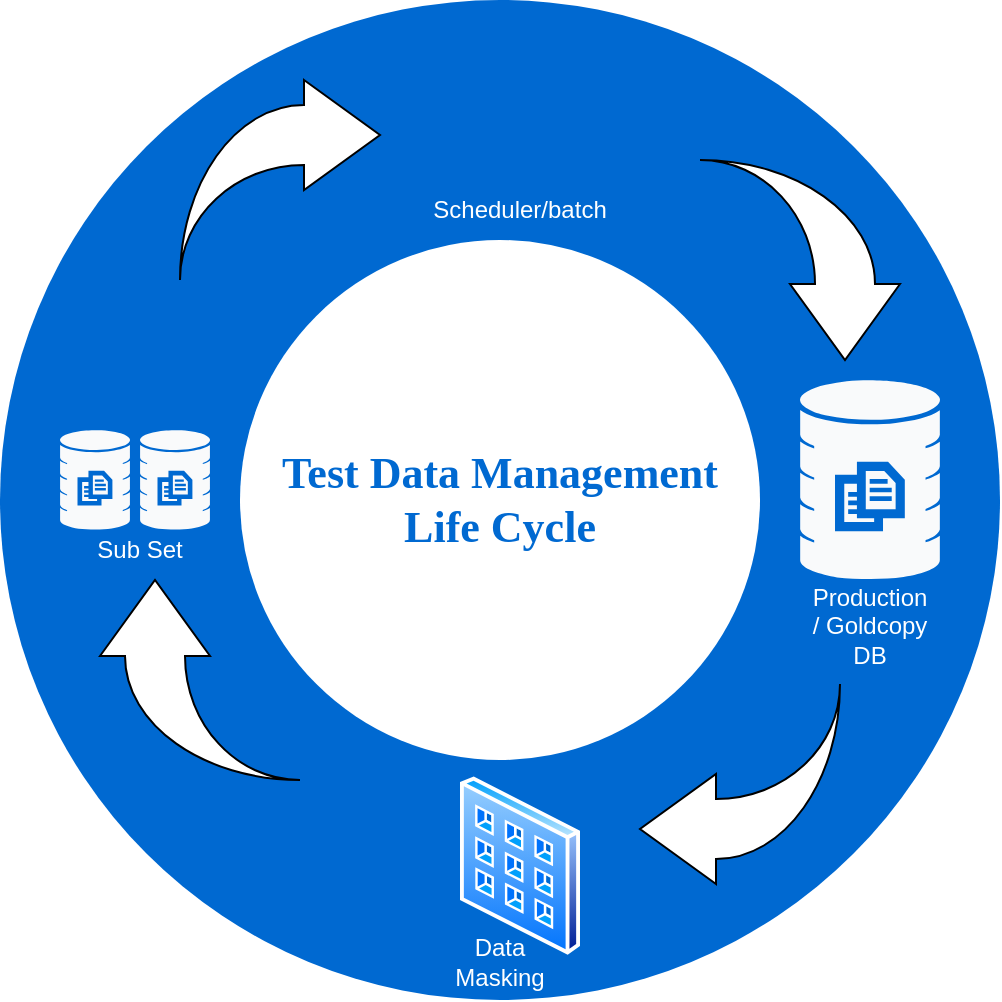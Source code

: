 <mxfile version="21.1.1" type="github">
  <diagram name="Page-1" id="3e8102d1-ef87-2e61-34e1-82d9a586fe2e">
    <mxGraphModel dx="918" dy="489" grid="1" gridSize="10" guides="1" tooltips="1" connect="1" arrows="1" fold="1" page="1" pageScale="1" pageWidth="1100" pageHeight="850" background="none" math="0" shadow="0">
      <root>
        <mxCell id="0" />
        <mxCell id="1" parent="0" />
        <mxCell id="70666756c84bb93c-1" value="" style="ellipse;whiteSpace=wrap;html=1;rounded=0;shadow=0;comic=0;strokeWidth=1;fontFamily=Verdana;fontSize=14;strokeColor=none;fillColor=#0069D1;" parent="1" vertex="1">
          <mxGeometry x="280" y="110" width="500" height="500" as="geometry" />
        </mxCell>
        <mxCell id="70666756c84bb93c-2" value="Test Data Management Life Cycle" style="ellipse;whiteSpace=wrap;html=1;rounded=0;shadow=0;comic=0;strokeWidth=1;fontFamily=Verdana;fontSize=22;strokeColor=none;fillColor=#ffffff;fontColor=#0069D1;fontStyle=1" parent="1" vertex="1">
          <mxGeometry x="400" y="230" width="260" height="260" as="geometry" />
        </mxCell>
        <mxCell id="rVTXVVBDv65XMjhWx813-3" value="" style="shape=image;verticalAlign=top;verticalLabelPosition=bottom;labelBackgroundColor=#ffffff;imageAspect=0;aspect=fixed;image=https://cdn0.iconfinder.com/data/icons/business-startup-10/50/69-128.png;strokeWidth=0;align=center;html=1;labelBorderColor=none;" vertex="1" parent="1">
          <mxGeometry x="500" y="140" width="60" height="60" as="geometry" />
        </mxCell>
        <mxCell id="rVTXVVBDv65XMjhWx813-10" value="" style="image;aspect=fixed;perimeter=ellipsePerimeter;html=1;align=center;shadow=0;dashed=0;spacingTop=3;image=img/lib/active_directory/input_output_filter.svg;" vertex="1" parent="1">
          <mxGeometry x="510" y="498" width="60" height="89.55" as="geometry" />
        </mxCell>
        <mxCell id="rVTXVVBDv65XMjhWx813-11" value="" style="sketch=0;html=1;aspect=fixed;strokeColor=none;shadow=0;fillColor=#f9fafb;verticalAlign=top;labelPosition=center;verticalLabelPosition=bottom;shape=mxgraph.gcp2.database_3" vertex="1" parent="1">
          <mxGeometry x="680" y="300" width="70" height="100" as="geometry" />
        </mxCell>
        <mxCell id="rVTXVVBDv65XMjhWx813-12" value="" style="sketch=0;html=1;aspect=fixed;strokeColor=none;shadow=0;fillColor=#f9fafb;verticalAlign=top;labelPosition=center;verticalLabelPosition=bottom;shape=mxgraph.gcp2.database_3" vertex="1" parent="1">
          <mxGeometry x="310" y="325" width="35" height="50" as="geometry" />
        </mxCell>
        <mxCell id="rVTXVVBDv65XMjhWx813-13" value="" style="sketch=0;html=1;aspect=fixed;strokeColor=none;shadow=0;fillColor=#f9fafb;verticalAlign=top;labelPosition=center;verticalLabelPosition=bottom;shape=mxgraph.gcp2.database_3" vertex="1" parent="1">
          <mxGeometry x="350" y="325" width="35" height="50" as="geometry" />
        </mxCell>
        <mxCell id="rVTXVVBDv65XMjhWx813-18" value="" style="html=1;shadow=0;dashed=0;align=center;verticalAlign=middle;shape=mxgraph.arrows2.jumpInArrow;dy=15;dx=38;arrowHead=55;direction=south;" vertex="1" parent="1">
          <mxGeometry x="630" y="190" width="100" height="100" as="geometry" />
        </mxCell>
        <mxCell id="rVTXVVBDv65XMjhWx813-19" value="" style="html=1;shadow=0;dashed=0;align=center;verticalAlign=middle;shape=mxgraph.arrows2.jumpInArrow;dy=15;dx=38;arrowHead=55;" vertex="1" parent="1">
          <mxGeometry x="370" y="150" width="100" height="100" as="geometry" />
        </mxCell>
        <mxCell id="rVTXVVBDv65XMjhWx813-20" value="" style="html=1;shadow=0;dashed=0;align=center;verticalAlign=middle;shape=mxgraph.arrows2.jumpInArrow;dy=15;dx=38;arrowHead=55;direction=north;" vertex="1" parent="1">
          <mxGeometry x="330" y="400" width="100" height="100" as="geometry" />
        </mxCell>
        <mxCell id="rVTXVVBDv65XMjhWx813-21" value="" style="html=1;shadow=0;dashed=0;align=center;verticalAlign=middle;shape=mxgraph.arrows2.jumpInArrow;dy=15;dx=38;arrowHead=55;direction=west;" vertex="1" parent="1">
          <mxGeometry x="600" y="452" width="100" height="100" as="geometry" />
        </mxCell>
        <mxCell id="rVTXVVBDv65XMjhWx813-22" value="Scheduler/batch" style="text;strokeColor=none;align=center;fillColor=none;html=1;verticalAlign=middle;whiteSpace=wrap;rounded=0;fontColor=#FFFFFF;" vertex="1" parent="1">
          <mxGeometry x="510" y="200" width="60" height="30" as="geometry" />
        </mxCell>
        <mxCell id="rVTXVVBDv65XMjhWx813-23" value="Production / Goldcopy DB" style="text;strokeColor=none;align=center;fillColor=none;html=1;verticalAlign=middle;whiteSpace=wrap;rounded=0;fontColor=#FFFFFF;" vertex="1" parent="1">
          <mxGeometry x="685" y="408" width="60" height="30" as="geometry" />
        </mxCell>
        <mxCell id="rVTXVVBDv65XMjhWx813-24" value="Data Masking" style="text;strokeColor=none;align=center;fillColor=none;html=1;verticalAlign=middle;whiteSpace=wrap;rounded=0;fontColor=#FFFFFF;" vertex="1" parent="1">
          <mxGeometry x="500" y="576" width="60" height="30" as="geometry" />
        </mxCell>
        <mxCell id="rVTXVVBDv65XMjhWx813-25" value="Sub Set" style="text;strokeColor=none;align=center;fillColor=none;html=1;verticalAlign=middle;whiteSpace=wrap;rounded=0;fontColor=#FFFFFF;" vertex="1" parent="1">
          <mxGeometry x="320" y="370" width="60" height="30" as="geometry" />
        </mxCell>
      </root>
    </mxGraphModel>
  </diagram>
</mxfile>
